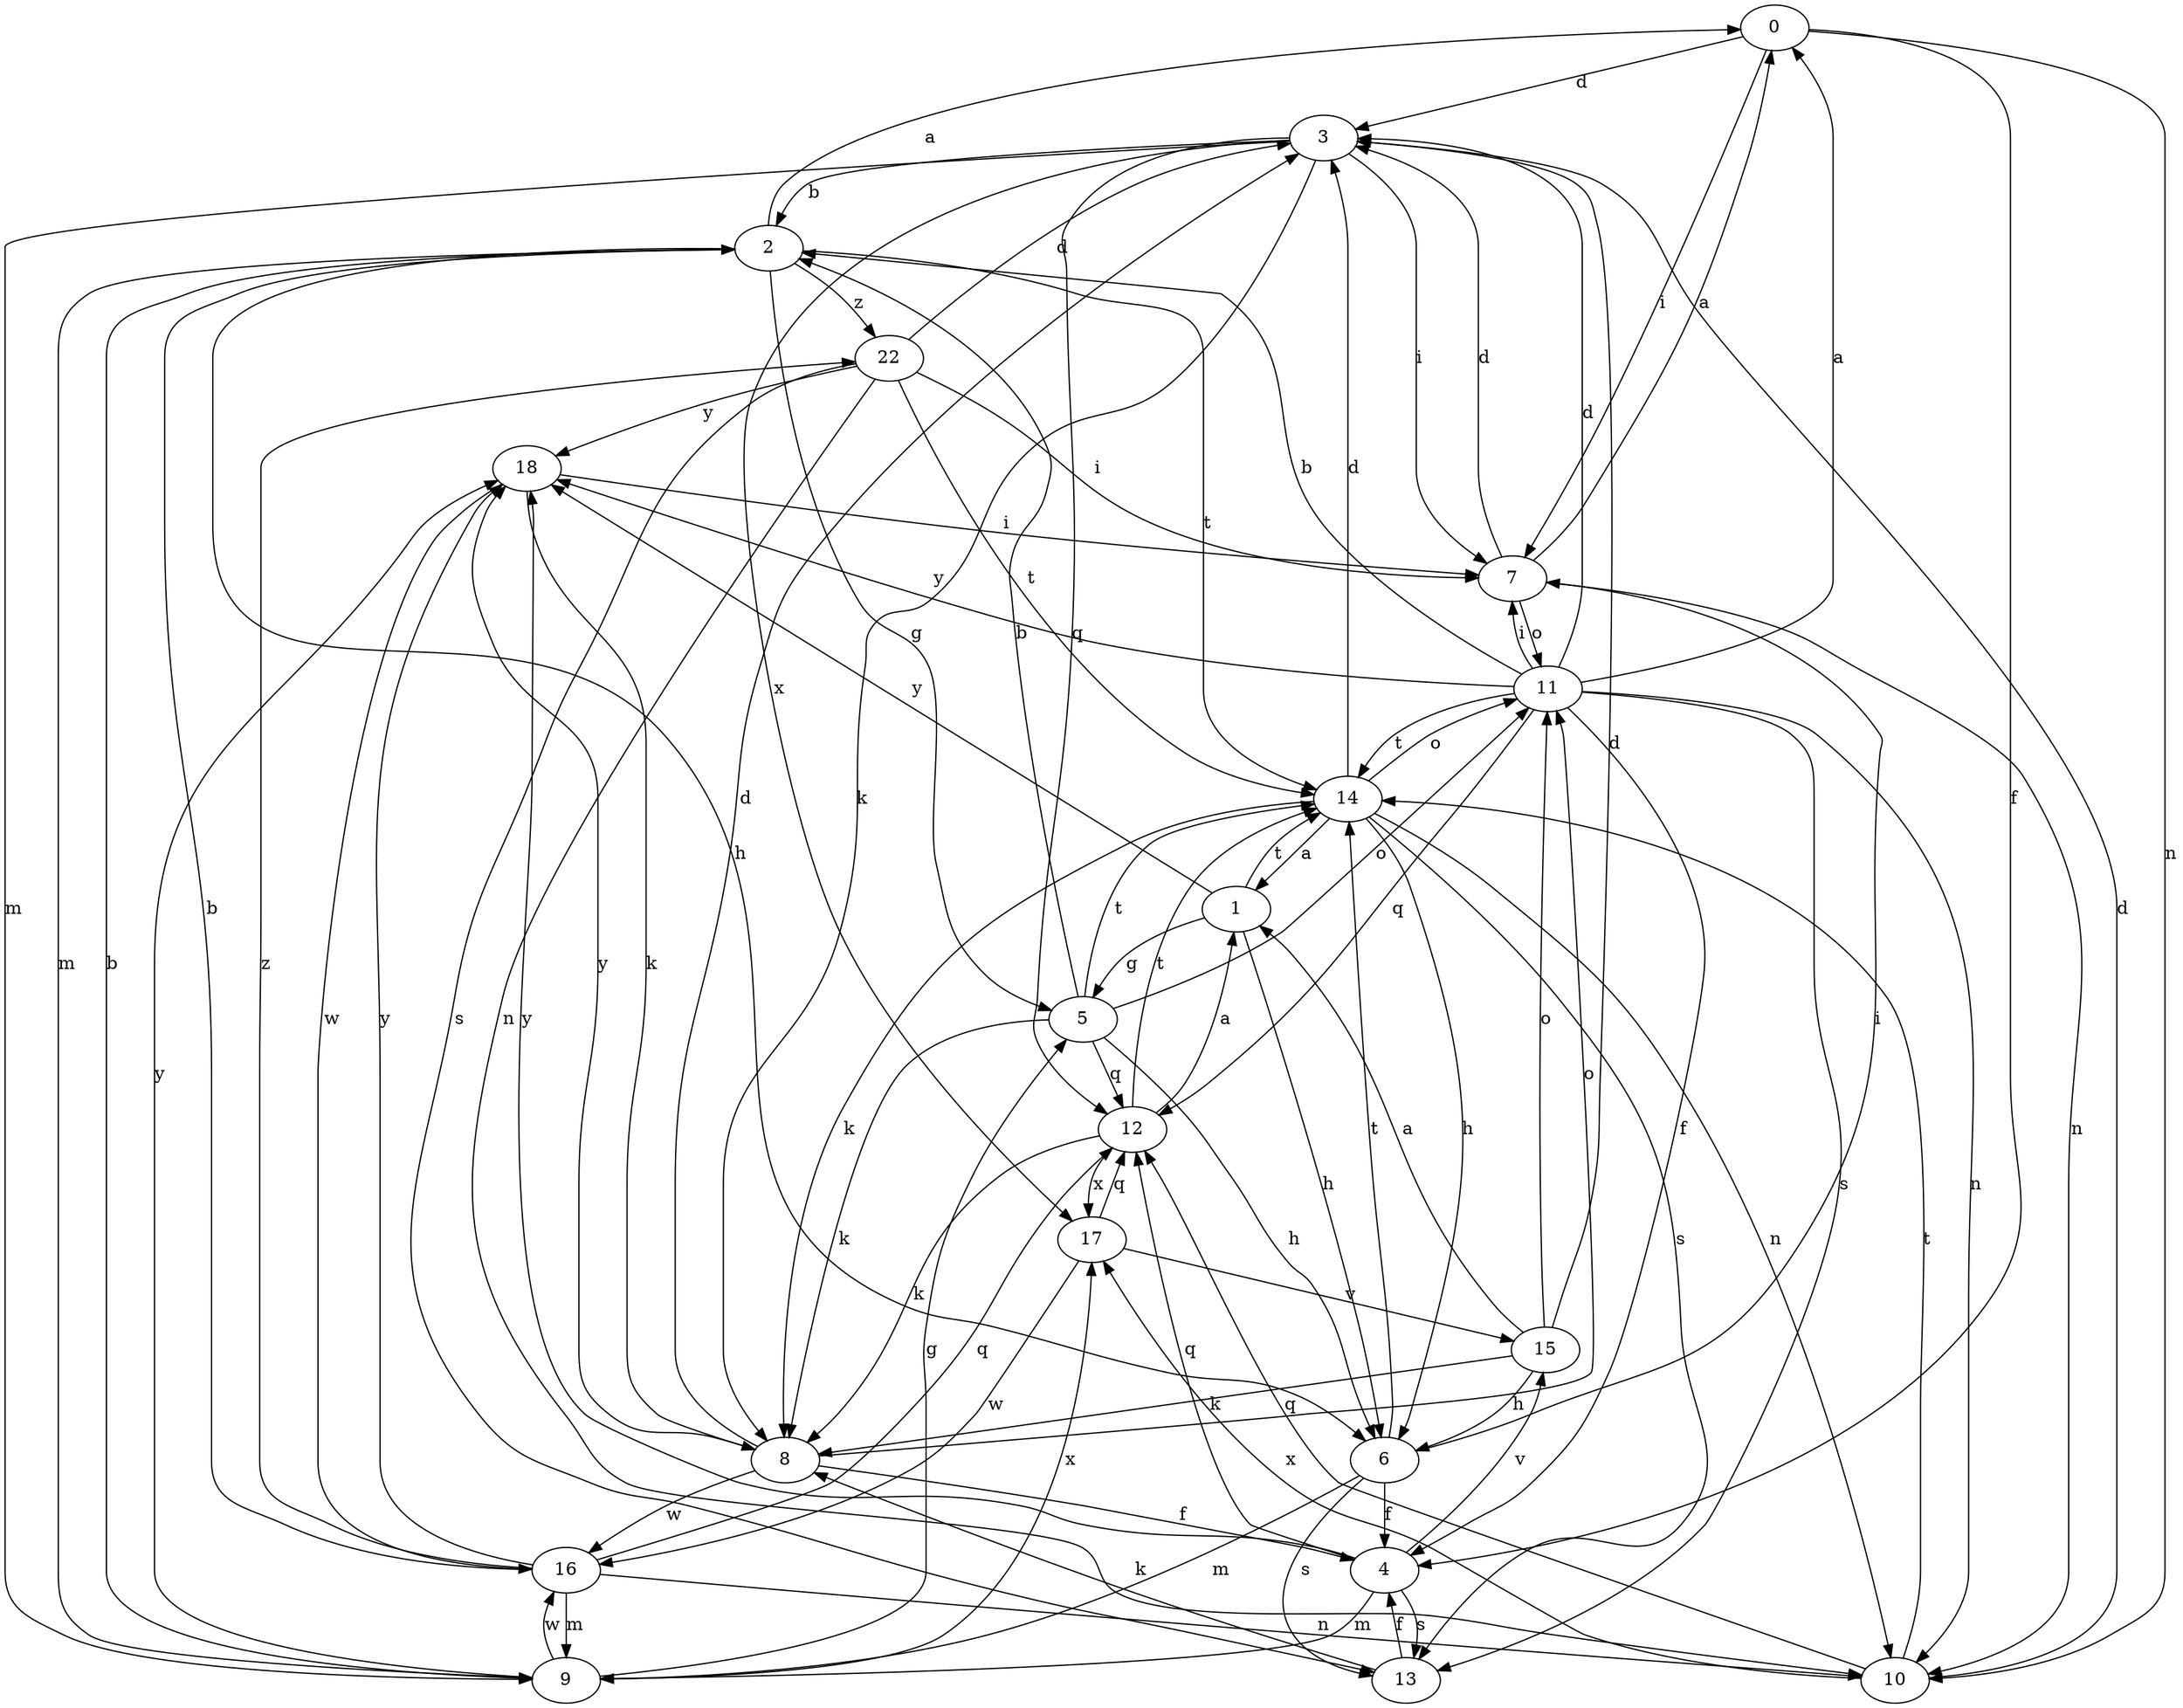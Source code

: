 strict digraph  {
0;
1;
2;
3;
4;
5;
6;
7;
8;
9;
10;
11;
12;
13;
14;
15;
16;
17;
18;
22;
0 -> 3  [label=d];
0 -> 4  [label=f];
0 -> 7  [label=i];
0 -> 10  [label=n];
1 -> 5  [label=g];
1 -> 6  [label=h];
1 -> 14  [label=t];
1 -> 18  [label=y];
2 -> 0  [label=a];
2 -> 5  [label=g];
2 -> 6  [label=h];
2 -> 9  [label=m];
2 -> 14  [label=t];
2 -> 22  [label=z];
3 -> 2  [label=b];
3 -> 7  [label=i];
3 -> 8  [label=k];
3 -> 9  [label=m];
3 -> 12  [label=q];
3 -> 17  [label=x];
4 -> 9  [label=m];
4 -> 12  [label=q];
4 -> 13  [label=s];
4 -> 15  [label=v];
4 -> 18  [label=y];
5 -> 2  [label=b];
5 -> 6  [label=h];
5 -> 8  [label=k];
5 -> 11  [label=o];
5 -> 12  [label=q];
5 -> 14  [label=t];
6 -> 4  [label=f];
6 -> 7  [label=i];
6 -> 9  [label=m];
6 -> 13  [label=s];
6 -> 14  [label=t];
7 -> 0  [label=a];
7 -> 3  [label=d];
7 -> 10  [label=n];
7 -> 11  [label=o];
8 -> 3  [label=d];
8 -> 4  [label=f];
8 -> 11  [label=o];
8 -> 16  [label=w];
8 -> 18  [label=y];
9 -> 2  [label=b];
9 -> 5  [label=g];
9 -> 16  [label=w];
9 -> 17  [label=x];
9 -> 18  [label=y];
10 -> 3  [label=d];
10 -> 12  [label=q];
10 -> 14  [label=t];
10 -> 17  [label=x];
11 -> 0  [label=a];
11 -> 2  [label=b];
11 -> 3  [label=d];
11 -> 4  [label=f];
11 -> 7  [label=i];
11 -> 10  [label=n];
11 -> 12  [label=q];
11 -> 13  [label=s];
11 -> 14  [label=t];
11 -> 18  [label=y];
12 -> 1  [label=a];
12 -> 8  [label=k];
12 -> 14  [label=t];
12 -> 17  [label=x];
13 -> 4  [label=f];
13 -> 8  [label=k];
14 -> 1  [label=a];
14 -> 3  [label=d];
14 -> 6  [label=h];
14 -> 8  [label=k];
14 -> 10  [label=n];
14 -> 11  [label=o];
14 -> 13  [label=s];
15 -> 1  [label=a];
15 -> 3  [label=d];
15 -> 6  [label=h];
15 -> 8  [label=k];
15 -> 11  [label=o];
16 -> 2  [label=b];
16 -> 9  [label=m];
16 -> 10  [label=n];
16 -> 12  [label=q];
16 -> 18  [label=y];
16 -> 22  [label=z];
17 -> 12  [label=q];
17 -> 15  [label=v];
17 -> 16  [label=w];
18 -> 7  [label=i];
18 -> 8  [label=k];
18 -> 16  [label=w];
22 -> 3  [label=d];
22 -> 7  [label=i];
22 -> 10  [label=n];
22 -> 13  [label=s];
22 -> 14  [label=t];
22 -> 18  [label=y];
}
